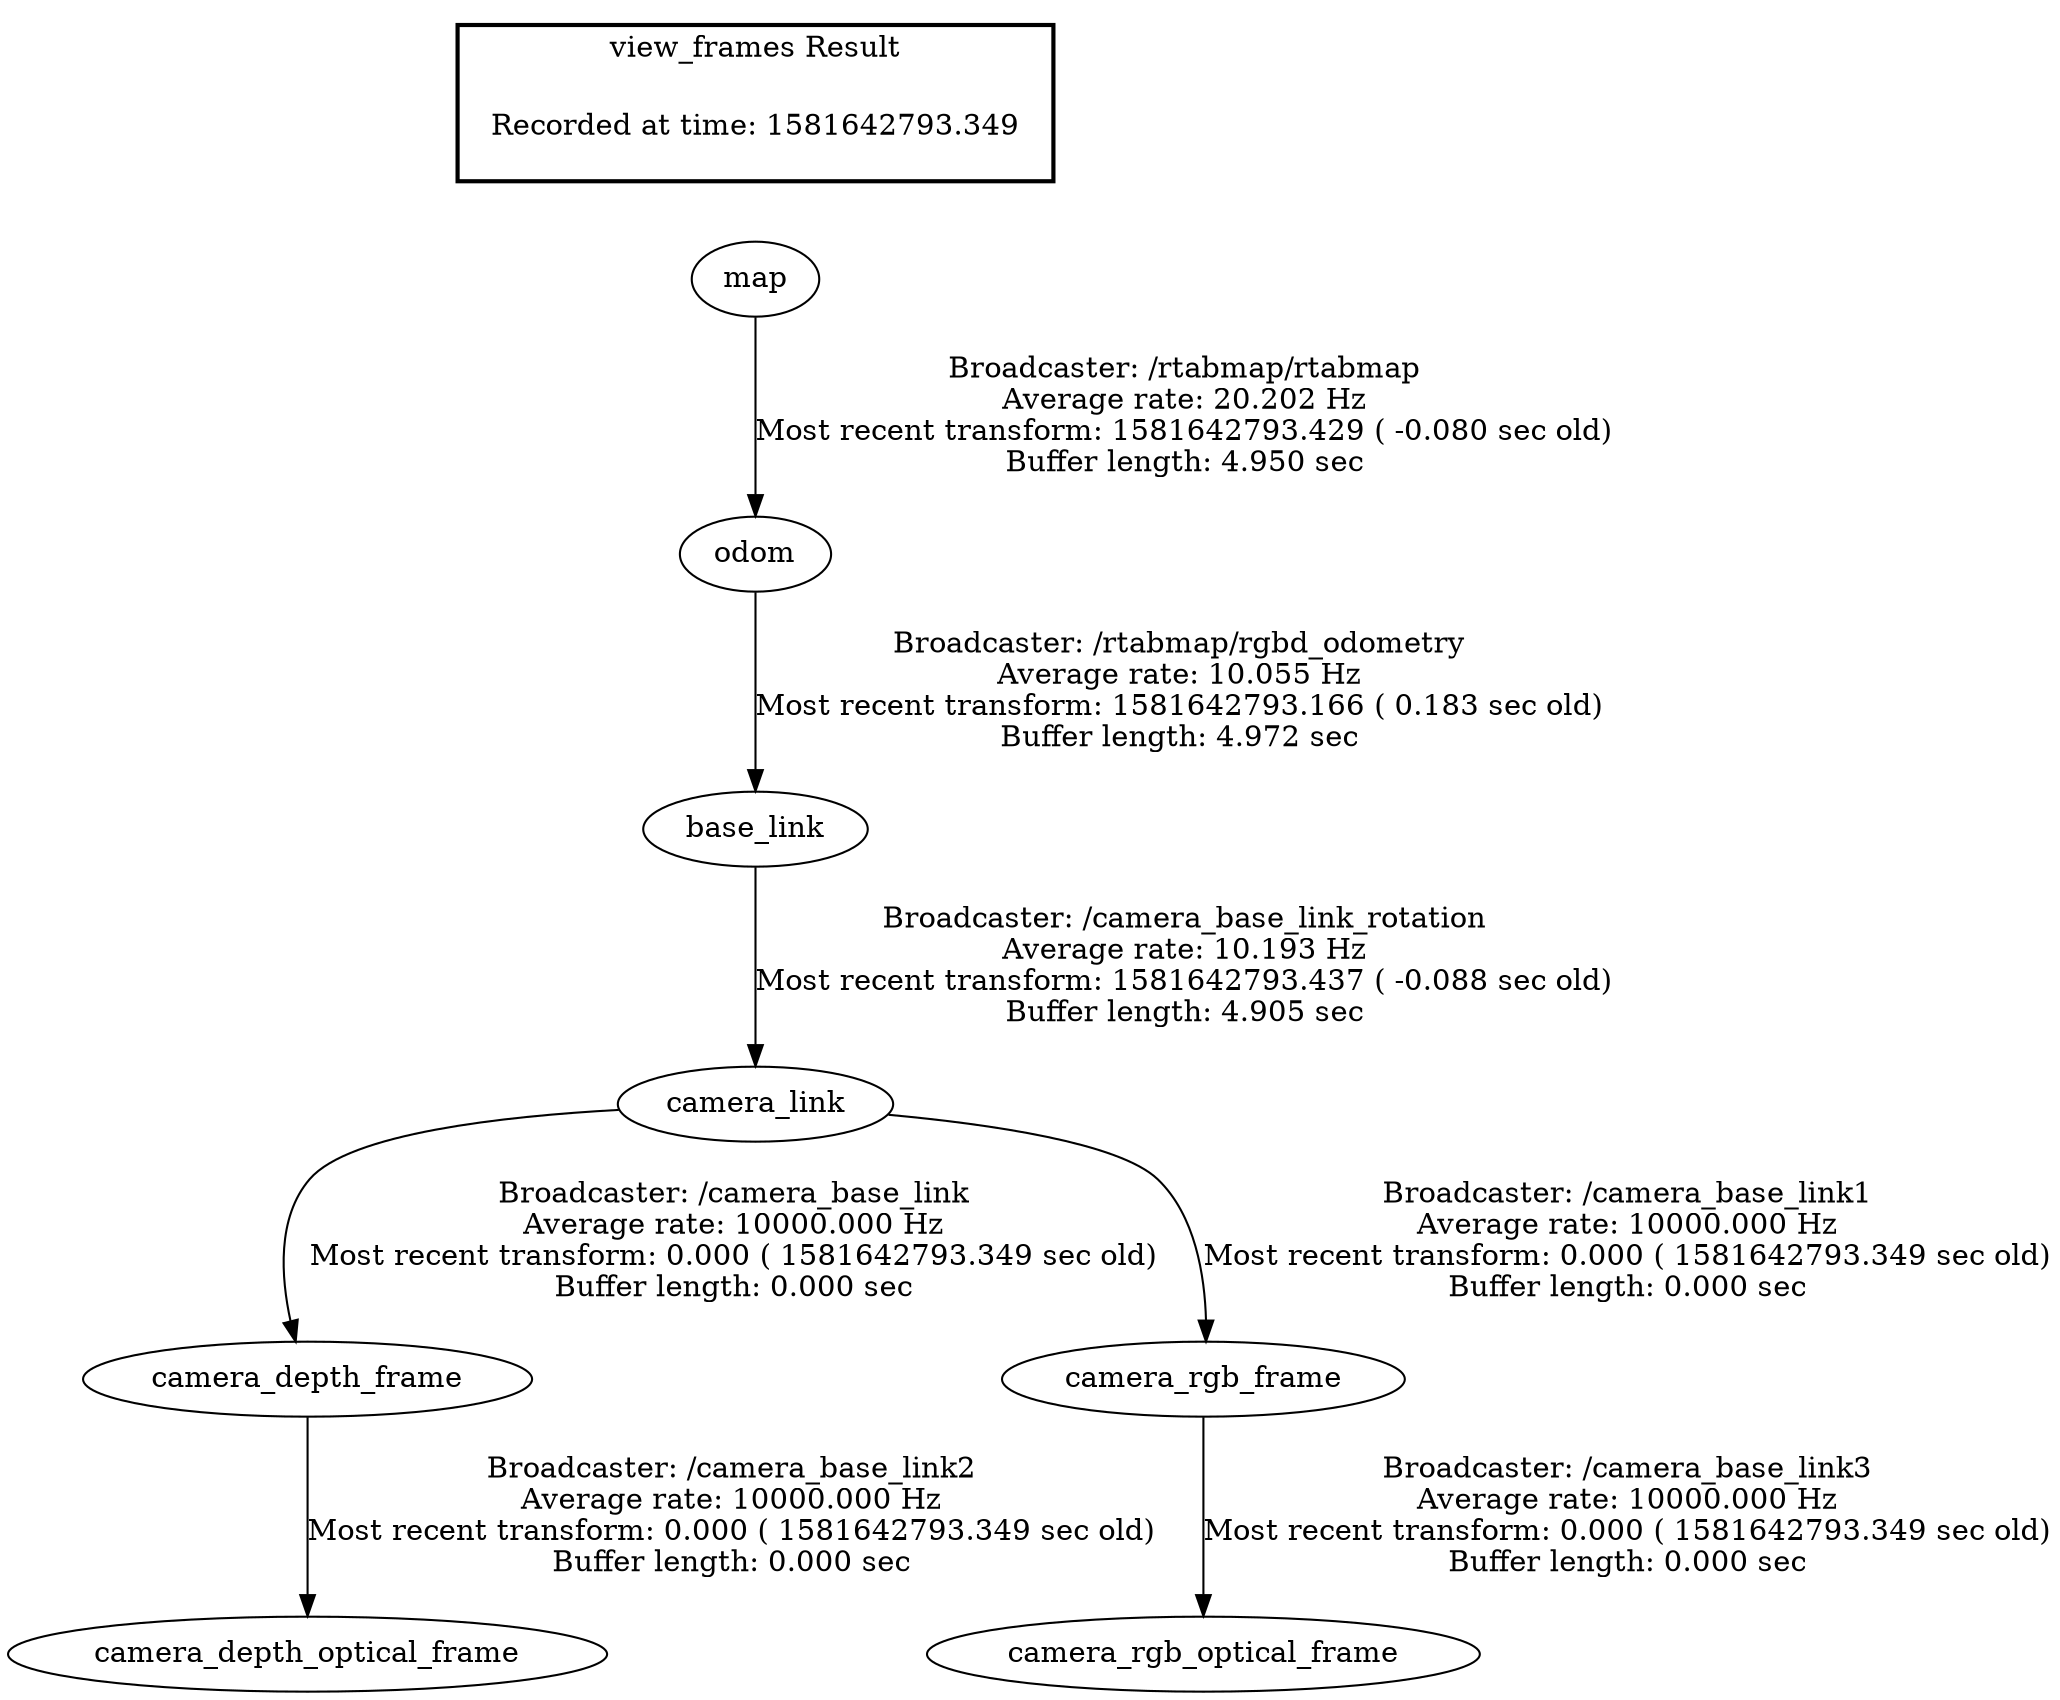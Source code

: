 digraph G {
"camera_link" -> "camera_depth_frame"[label="Broadcaster: /camera_base_link\nAverage rate: 10000.000 Hz\nMost recent transform: 0.000 ( 1581642793.349 sec old)\nBuffer length: 0.000 sec\n"];
"base_link" -> "camera_link"[label="Broadcaster: /camera_base_link_rotation\nAverage rate: 10.193 Hz\nMost recent transform: 1581642793.437 ( -0.088 sec old)\nBuffer length: 4.905 sec\n"];
"camera_link" -> "camera_rgb_frame"[label="Broadcaster: /camera_base_link1\nAverage rate: 10000.000 Hz\nMost recent transform: 0.000 ( 1581642793.349 sec old)\nBuffer length: 0.000 sec\n"];
"camera_depth_frame" -> "camera_depth_optical_frame"[label="Broadcaster: /camera_base_link2\nAverage rate: 10000.000 Hz\nMost recent transform: 0.000 ( 1581642793.349 sec old)\nBuffer length: 0.000 sec\n"];
"camera_rgb_frame" -> "camera_rgb_optical_frame"[label="Broadcaster: /camera_base_link3\nAverage rate: 10000.000 Hz\nMost recent transform: 0.000 ( 1581642793.349 sec old)\nBuffer length: 0.000 sec\n"];
"map" -> "odom"[label="Broadcaster: /rtabmap/rtabmap\nAverage rate: 20.202 Hz\nMost recent transform: 1581642793.429 ( -0.080 sec old)\nBuffer length: 4.950 sec\n"];
"odom" -> "base_link"[label="Broadcaster: /rtabmap/rgbd_odometry\nAverage rate: 10.055 Hz\nMost recent transform: 1581642793.166 ( 0.183 sec old)\nBuffer length: 4.972 sec\n"];
edge [style=invis];
 subgraph cluster_legend { style=bold; color=black; label ="view_frames Result";
"Recorded at time: 1581642793.349"[ shape=plaintext ] ;
 }->"map";
}